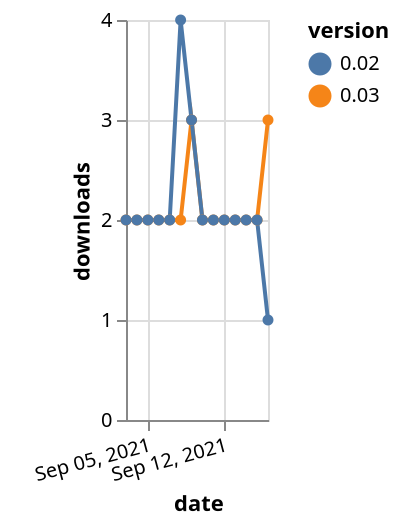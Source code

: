 {"$schema": "https://vega.github.io/schema/vega-lite/v5.json", "description": "A simple bar chart with embedded data.", "data": {"values": [{"date": "2021-09-03", "total": 1758, "delta": 2, "version": "0.03"}, {"date": "2021-09-04", "total": 1760, "delta": 2, "version": "0.03"}, {"date": "2021-09-05", "total": 1762, "delta": 2, "version": "0.03"}, {"date": "2021-09-06", "total": 1764, "delta": 2, "version": "0.03"}, {"date": "2021-09-07", "total": 1766, "delta": 2, "version": "0.03"}, {"date": "2021-09-08", "total": 1768, "delta": 2, "version": "0.03"}, {"date": "2021-09-09", "total": 1771, "delta": 3, "version": "0.03"}, {"date": "2021-09-10", "total": 1773, "delta": 2, "version": "0.03"}, {"date": "2021-09-11", "total": 1775, "delta": 2, "version": "0.03"}, {"date": "2021-09-12", "total": 1777, "delta": 2, "version": "0.03"}, {"date": "2021-09-13", "total": 1779, "delta": 2, "version": "0.03"}, {"date": "2021-09-14", "total": 1781, "delta": 2, "version": "0.03"}, {"date": "2021-09-15", "total": 1783, "delta": 2, "version": "0.03"}, {"date": "2021-09-16", "total": 1786, "delta": 3, "version": "0.03"}, {"date": "2021-09-03", "total": 3150, "delta": 2, "version": "0.02"}, {"date": "2021-09-04", "total": 3152, "delta": 2, "version": "0.02"}, {"date": "2021-09-05", "total": 3154, "delta": 2, "version": "0.02"}, {"date": "2021-09-06", "total": 3156, "delta": 2, "version": "0.02"}, {"date": "2021-09-07", "total": 3158, "delta": 2, "version": "0.02"}, {"date": "2021-09-08", "total": 3162, "delta": 4, "version": "0.02"}, {"date": "2021-09-09", "total": 3165, "delta": 3, "version": "0.02"}, {"date": "2021-09-10", "total": 3167, "delta": 2, "version": "0.02"}, {"date": "2021-09-11", "total": 3169, "delta": 2, "version": "0.02"}, {"date": "2021-09-12", "total": 3171, "delta": 2, "version": "0.02"}, {"date": "2021-09-13", "total": 3173, "delta": 2, "version": "0.02"}, {"date": "2021-09-14", "total": 3175, "delta": 2, "version": "0.02"}, {"date": "2021-09-15", "total": 3177, "delta": 2, "version": "0.02"}, {"date": "2021-09-16", "total": 3178, "delta": 1, "version": "0.02"}]}, "width": "container", "mark": {"type": "line", "point": {"filled": true}}, "encoding": {"x": {"field": "date", "type": "temporal", "timeUnit": "yearmonthdate", "title": "date", "axis": {"labelAngle": -15}}, "y": {"field": "delta", "type": "quantitative", "title": "downloads"}, "color": {"field": "version", "type": "nominal"}, "tooltip": {"field": "delta"}}}